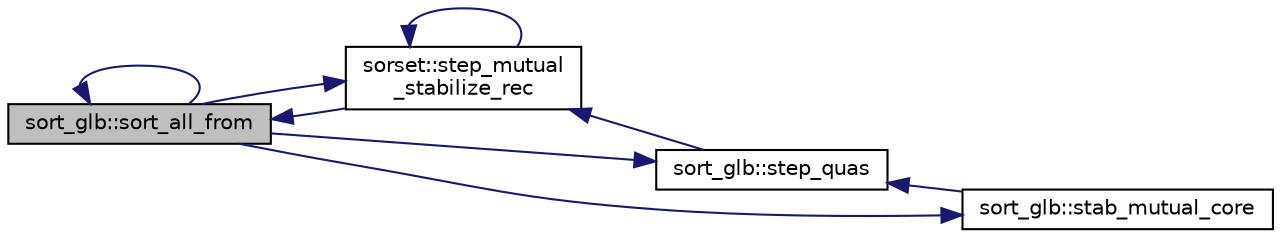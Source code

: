 digraph "sort_glb::sort_all_from"
{
 // INTERACTIVE_SVG=YES
  edge [fontname="Helvetica",fontsize="10",labelfontname="Helvetica",labelfontsize="10"];
  node [fontname="Helvetica",fontsize="10",shape=record];
  rankdir="LR";
  Node1 [label="sort_glb::sort_all_from",height=0.2,width=0.4,color="black", fillcolor="grey75", style="filled", fontcolor="black"];
  Node1 -> Node2 [dir="back",color="midnightblue",fontsize="10",style="solid"];
  Node2 [label="sorset::step_mutual\l_stabilize_rec",height=0.2,width=0.4,color="black", fillcolor="white", style="filled",URL="$d3/d62/classsorset.html#a9a85b9412bc1fc5bea86d416e52b55c7",tooltip="It does sortee::sort_from operations on this sorset &#39;s sortee s. "];
  Node2 -> Node3 [dir="back",color="midnightblue",fontsize="10",style="solid"];
  Node3 [label="sort_glb::step_quas",height=0.2,width=0.4,color="black", fillcolor="white", style="filled",URL="$d7/dec/classsort__glb.html#aa41c7303e4bae7eb7c466f119c3ace1f",tooltip="It does sort_from operations on this sort_glb quanton sortee s. "];
  Node3 -> Node4 [dir="back",color="midnightblue",fontsize="10",style="solid"];
  Node4 [label="sort_glb::stab_mutual_core",height=0.2,width=0.4,color="black", fillcolor="white", style="filled",URL="$d7/dec/classsort__glb.html#a314081679beafcbbeac7f2e504558f18",tooltip="It stabilizes neuron sortee s and quanton sortee s until no further refinement is possible..."];
  Node4 -> Node1 [dir="back",color="midnightblue",fontsize="10",style="solid"];
  Node3 -> Node1 [dir="back",color="midnightblue",fontsize="10",style="solid"];
  Node2 -> Node2 [dir="back",color="midnightblue",fontsize="10",style="solid"];
  Node2 -> Node1 [dir="back",color="midnightblue",fontsize="10",style="solid"];
  Node1 -> Node1 [dir="back",color="midnightblue",fontsize="10",style="solid"];
}
